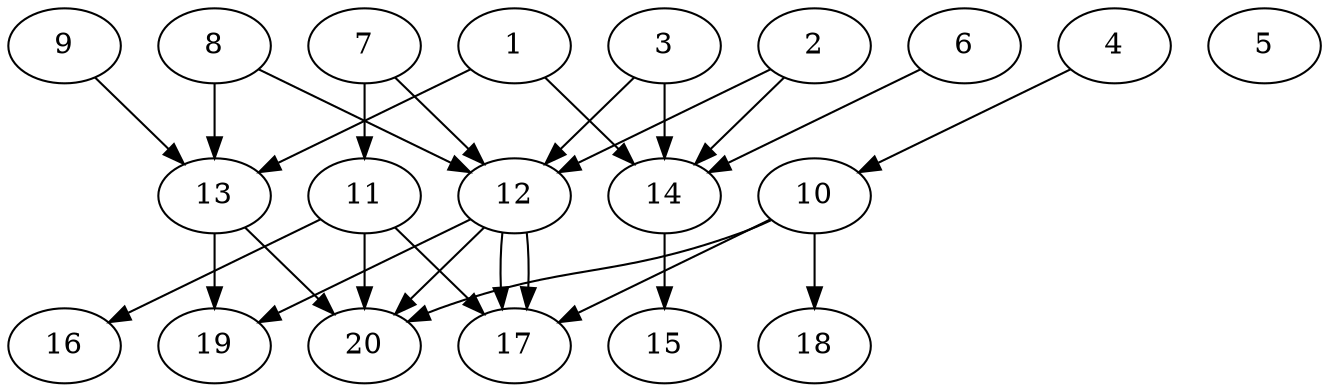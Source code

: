 // DAG automatically generated by daggen at Tue Jul 23 14:29:40 2019
// ./daggen --dot -n 20 --ccr 0.3 --fat 0.7 --regular 0.5 --density 0.7 --mindata 5242880 --maxdata 52428800 
digraph G {
  1 [size="143267840", alpha="0.10", expect_size="42980352"] 
  1 -> 13 [size ="42980352"]
  1 -> 14 [size ="42980352"]
  2 [size="26443093", alpha="0.02", expect_size="7932928"] 
  2 -> 12 [size ="7932928"]
  2 -> 14 [size ="7932928"]
  3 [size="136075947", alpha="0.10", expect_size="40822784"] 
  3 -> 12 [size ="40822784"]
  3 -> 14 [size ="40822784"]
  4 [size="33908053", alpha="0.13", expect_size="10172416"] 
  4 -> 10 [size ="10172416"]
  5 [size="161208320", alpha="0.01", expect_size="48362496"] 
  6 [size="59136000", alpha="0.18", expect_size="17740800"] 
  6 -> 14 [size ="17740800"]
  7 [size="22664533", alpha="0.19", expect_size="6799360"] 
  7 -> 11 [size ="6799360"]
  7 -> 12 [size ="6799360"]
  8 [size="72130560", alpha="0.12", expect_size="21639168"] 
  8 -> 12 [size ="21639168"]
  8 -> 13 [size ="21639168"]
  9 [size="133567147", alpha="0.05", expect_size="40070144"] 
  9 -> 13 [size ="40070144"]
  10 [size="68085760", alpha="0.08", expect_size="20425728"] 
  10 -> 17 [size ="20425728"]
  10 -> 18 [size ="20425728"]
  10 -> 20 [size ="20425728"]
  11 [size="141506560", alpha="0.12", expect_size="42451968"] 
  11 -> 16 [size ="42451968"]
  11 -> 17 [size ="42451968"]
  11 -> 20 [size ="42451968"]
  12 [size="60412587", alpha="0.07", expect_size="18123776"] 
  12 -> 17 [size ="18123776"]
  12 -> 17 [size ="18123776"]
  12 -> 19 [size ="18123776"]
  12 -> 20 [size ="18123776"]
  13 [size="77926400", alpha="0.18", expect_size="23377920"] 
  13 -> 19 [size ="23377920"]
  13 -> 20 [size ="23377920"]
  14 [size="158897493", alpha="0.02", expect_size="47669248"] 
  14 -> 15 [size ="47669248"]
  15 [size="106356053", alpha="0.20", expect_size="31906816"] 
  16 [size="116398080", alpha="0.08", expect_size="34919424"] 
  17 [size="104448000", alpha="0.17", expect_size="31334400"] 
  18 [size="93733547", alpha="0.04", expect_size="28120064"] 
  19 [size="29009920", alpha="0.09", expect_size="8702976"] 
  20 [size="68461227", alpha="0.08", expect_size="20538368"] 
}
